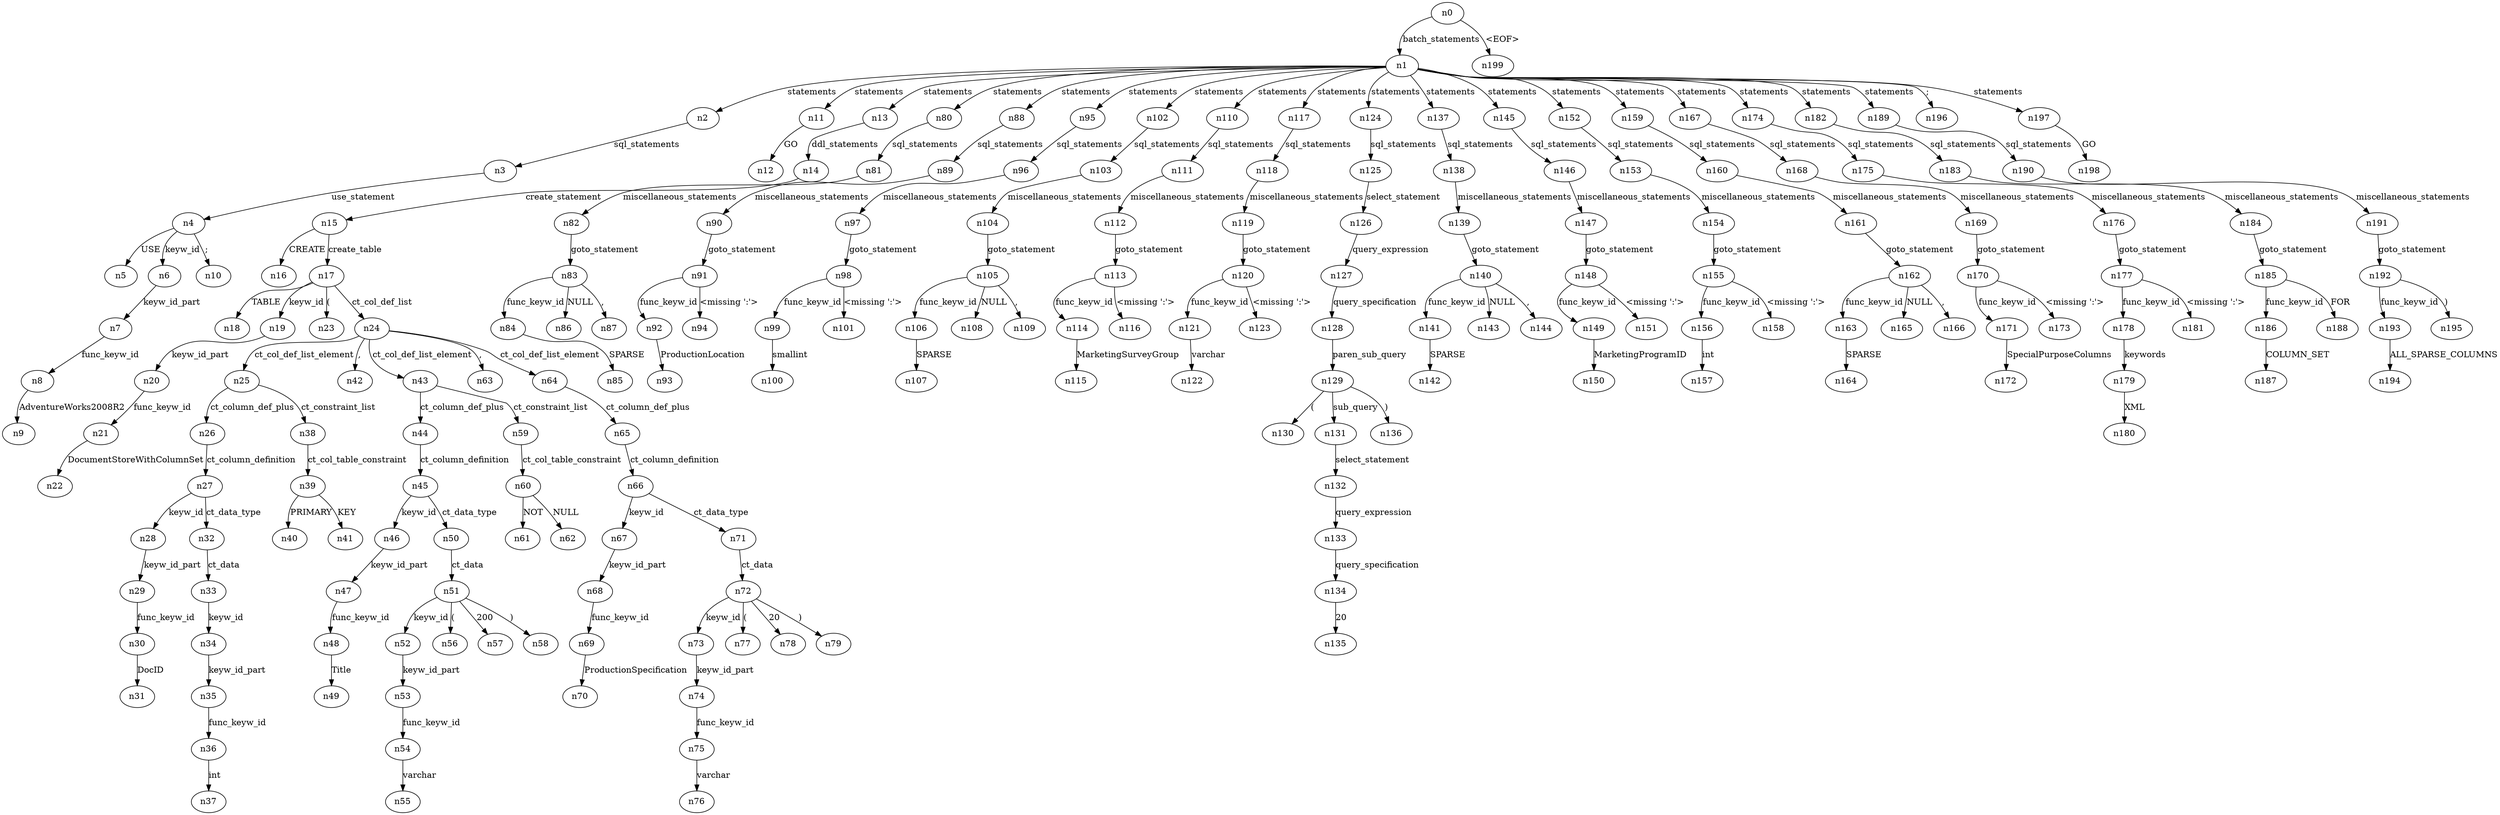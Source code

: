 digraph ParseTree {
  n0 -> n1 [label="batch_statements"];
  n1 -> n2 [label="statements"];
  n2 -> n3 [label="sql_statements"];
  n3 -> n4 [label="use_statement"];
  n4 -> n5 [label="USE"];
  n4 -> n6 [label="keyw_id"];
  n6 -> n7 [label="keyw_id_part"];
  n7 -> n8 [label="func_keyw_id"];
  n8 -> n9 [label="AdventureWorks2008R2"];
  n4 -> n10 [label=";"];
  n1 -> n11 [label="statements"];
  n11 -> n12 [label="GO"];
  n1 -> n13 [label="statements"];
  n13 -> n14 [label="ddl_statements"];
  n14 -> n15 [label="create_statement"];
  n15 -> n16 [label="CREATE"];
  n15 -> n17 [label="create_table"];
  n17 -> n18 [label="TABLE"];
  n17 -> n19 [label="keyw_id"];
  n19 -> n20 [label="keyw_id_part"];
  n20 -> n21 [label="func_keyw_id"];
  n21 -> n22 [label="DocumentStoreWithColumnSet"];
  n17 -> n23 [label="("];
  n17 -> n24 [label="ct_col_def_list"];
  n24 -> n25 [label="ct_col_def_list_element"];
  n25 -> n26 [label="ct_column_def_plus"];
  n26 -> n27 [label="ct_column_definition"];
  n27 -> n28 [label="keyw_id"];
  n28 -> n29 [label="keyw_id_part"];
  n29 -> n30 [label="func_keyw_id"];
  n30 -> n31 [label="DocID"];
  n27 -> n32 [label="ct_data_type"];
  n32 -> n33 [label="ct_data"];
  n33 -> n34 [label="keyw_id"];
  n34 -> n35 [label="keyw_id_part"];
  n35 -> n36 [label="func_keyw_id"];
  n36 -> n37 [label="int"];
  n25 -> n38 [label="ct_constraint_list"];
  n38 -> n39 [label="ct_col_table_constraint"];
  n39 -> n40 [label="PRIMARY"];
  n39 -> n41 [label="KEY"];
  n24 -> n42 [label=","];
  n24 -> n43 [label="ct_col_def_list_element"];
  n43 -> n44 [label="ct_column_def_plus"];
  n44 -> n45 [label="ct_column_definition"];
  n45 -> n46 [label="keyw_id"];
  n46 -> n47 [label="keyw_id_part"];
  n47 -> n48 [label="func_keyw_id"];
  n48 -> n49 [label="Title"];
  n45 -> n50 [label="ct_data_type"];
  n50 -> n51 [label="ct_data"];
  n51 -> n52 [label="keyw_id"];
  n52 -> n53 [label="keyw_id_part"];
  n53 -> n54 [label="func_keyw_id"];
  n54 -> n55 [label="varchar"];
  n51 -> n56 [label="("];
  n51 -> n57 [label="200"];
  n51 -> n58 [label=")"];
  n43 -> n59 [label="ct_constraint_list"];
  n59 -> n60 [label="ct_col_table_constraint"];
  n60 -> n61 [label="NOT"];
  n60 -> n62 [label="NULL"];
  n24 -> n63 [label=","];
  n24 -> n64 [label="ct_col_def_list_element"];
  n64 -> n65 [label="ct_column_def_plus"];
  n65 -> n66 [label="ct_column_definition"];
  n66 -> n67 [label="keyw_id"];
  n67 -> n68 [label="keyw_id_part"];
  n68 -> n69 [label="func_keyw_id"];
  n69 -> n70 [label="ProductionSpecification"];
  n66 -> n71 [label="ct_data_type"];
  n71 -> n72 [label="ct_data"];
  n72 -> n73 [label="keyw_id"];
  n73 -> n74 [label="keyw_id_part"];
  n74 -> n75 [label="func_keyw_id"];
  n75 -> n76 [label="varchar"];
  n72 -> n77 [label="("];
  n72 -> n78 [label="20"];
  n72 -> n79 [label=")"];
  n1 -> n80 [label="statements"];
  n80 -> n81 [label="sql_statements"];
  n81 -> n82 [label="miscellaneous_statements"];
  n82 -> n83 [label="goto_statement"];
  n83 -> n84 [label="func_keyw_id"];
  n84 -> n85 [label="SPARSE"];
  n83 -> n86 [label="NULL"];
  n83 -> n87 [label=","];
  n1 -> n88 [label="statements"];
  n88 -> n89 [label="sql_statements"];
  n89 -> n90 [label="miscellaneous_statements"];
  n90 -> n91 [label="goto_statement"];
  n91 -> n92 [label="func_keyw_id"];
  n92 -> n93 [label="ProductionLocation"];
  n91 -> n94 [label="<missing ':'>"];
  n1 -> n95 [label="statements"];
  n95 -> n96 [label="sql_statements"];
  n96 -> n97 [label="miscellaneous_statements"];
  n97 -> n98 [label="goto_statement"];
  n98 -> n99 [label="func_keyw_id"];
  n99 -> n100 [label="smallint"];
  n98 -> n101 [label="<missing ':'>"];
  n1 -> n102 [label="statements"];
  n102 -> n103 [label="sql_statements"];
  n103 -> n104 [label="miscellaneous_statements"];
  n104 -> n105 [label="goto_statement"];
  n105 -> n106 [label="func_keyw_id"];
  n106 -> n107 [label="SPARSE"];
  n105 -> n108 [label="NULL"];
  n105 -> n109 [label=","];
  n1 -> n110 [label="statements"];
  n110 -> n111 [label="sql_statements"];
  n111 -> n112 [label="miscellaneous_statements"];
  n112 -> n113 [label="goto_statement"];
  n113 -> n114 [label="func_keyw_id"];
  n114 -> n115 [label="MarketingSurveyGroup"];
  n113 -> n116 [label="<missing ':'>"];
  n1 -> n117 [label="statements"];
  n117 -> n118 [label="sql_statements"];
  n118 -> n119 [label="miscellaneous_statements"];
  n119 -> n120 [label="goto_statement"];
  n120 -> n121 [label="func_keyw_id"];
  n121 -> n122 [label="varchar"];
  n120 -> n123 [label="<missing ':'>"];
  n1 -> n124 [label="statements"];
  n124 -> n125 [label="sql_statements"];
  n125 -> n126 [label="select_statement"];
  n126 -> n127 [label="query_expression"];
  n127 -> n128 [label="query_specification"];
  n128 -> n129 [label="paren_sub_query"];
  n129 -> n130 [label="("];
  n129 -> n131 [label="sub_query"];
  n131 -> n132 [label="select_statement"];
  n132 -> n133 [label="query_expression"];
  n133 -> n134 [label="query_specification"];
  n134 -> n135 [label="20"];
  n129 -> n136 [label=")"];
  n1 -> n137 [label="statements"];
  n137 -> n138 [label="sql_statements"];
  n138 -> n139 [label="miscellaneous_statements"];
  n139 -> n140 [label="goto_statement"];
  n140 -> n141 [label="func_keyw_id"];
  n141 -> n142 [label="SPARSE"];
  n140 -> n143 [label="NULL"];
  n140 -> n144 [label=","];
  n1 -> n145 [label="statements"];
  n145 -> n146 [label="sql_statements"];
  n146 -> n147 [label="miscellaneous_statements"];
  n147 -> n148 [label="goto_statement"];
  n148 -> n149 [label="func_keyw_id"];
  n149 -> n150 [label="MarketingProgramID"];
  n148 -> n151 [label="<missing ':'>"];
  n1 -> n152 [label="statements"];
  n152 -> n153 [label="sql_statements"];
  n153 -> n154 [label="miscellaneous_statements"];
  n154 -> n155 [label="goto_statement"];
  n155 -> n156 [label="func_keyw_id"];
  n156 -> n157 [label="int"];
  n155 -> n158 [label="<missing ':'>"];
  n1 -> n159 [label="statements"];
  n159 -> n160 [label="sql_statements"];
  n160 -> n161 [label="miscellaneous_statements"];
  n161 -> n162 [label="goto_statement"];
  n162 -> n163 [label="func_keyw_id"];
  n163 -> n164 [label="SPARSE"];
  n162 -> n165 [label="NULL"];
  n162 -> n166 [label=","];
  n1 -> n167 [label="statements"];
  n167 -> n168 [label="sql_statements"];
  n168 -> n169 [label="miscellaneous_statements"];
  n169 -> n170 [label="goto_statement"];
  n170 -> n171 [label="func_keyw_id"];
  n171 -> n172 [label="SpecialPurposeColumns"];
  n170 -> n173 [label="<missing ':'>"];
  n1 -> n174 [label="statements"];
  n174 -> n175 [label="sql_statements"];
  n175 -> n176 [label="miscellaneous_statements"];
  n176 -> n177 [label="goto_statement"];
  n177 -> n178 [label="func_keyw_id"];
  n178 -> n179 [label="keywords"];
  n179 -> n180 [label="XML"];
  n177 -> n181 [label="<missing ':'>"];
  n1 -> n182 [label="statements"];
  n182 -> n183 [label="sql_statements"];
  n183 -> n184 [label="miscellaneous_statements"];
  n184 -> n185 [label="goto_statement"];
  n185 -> n186 [label="func_keyw_id"];
  n186 -> n187 [label="COLUMN_SET"];
  n185 -> n188 [label="FOR"];
  n1 -> n189 [label="statements"];
  n189 -> n190 [label="sql_statements"];
  n190 -> n191 [label="miscellaneous_statements"];
  n191 -> n192 [label="goto_statement"];
  n192 -> n193 [label="func_keyw_id"];
  n193 -> n194 [label="ALL_SPARSE_COLUMNS"];
  n192 -> n195 [label=")"];
  n1 -> n196 [label=";"];
  n1 -> n197 [label="statements"];
  n197 -> n198 [label="GO"];
  n0 -> n199 [label="<EOF>"];
}